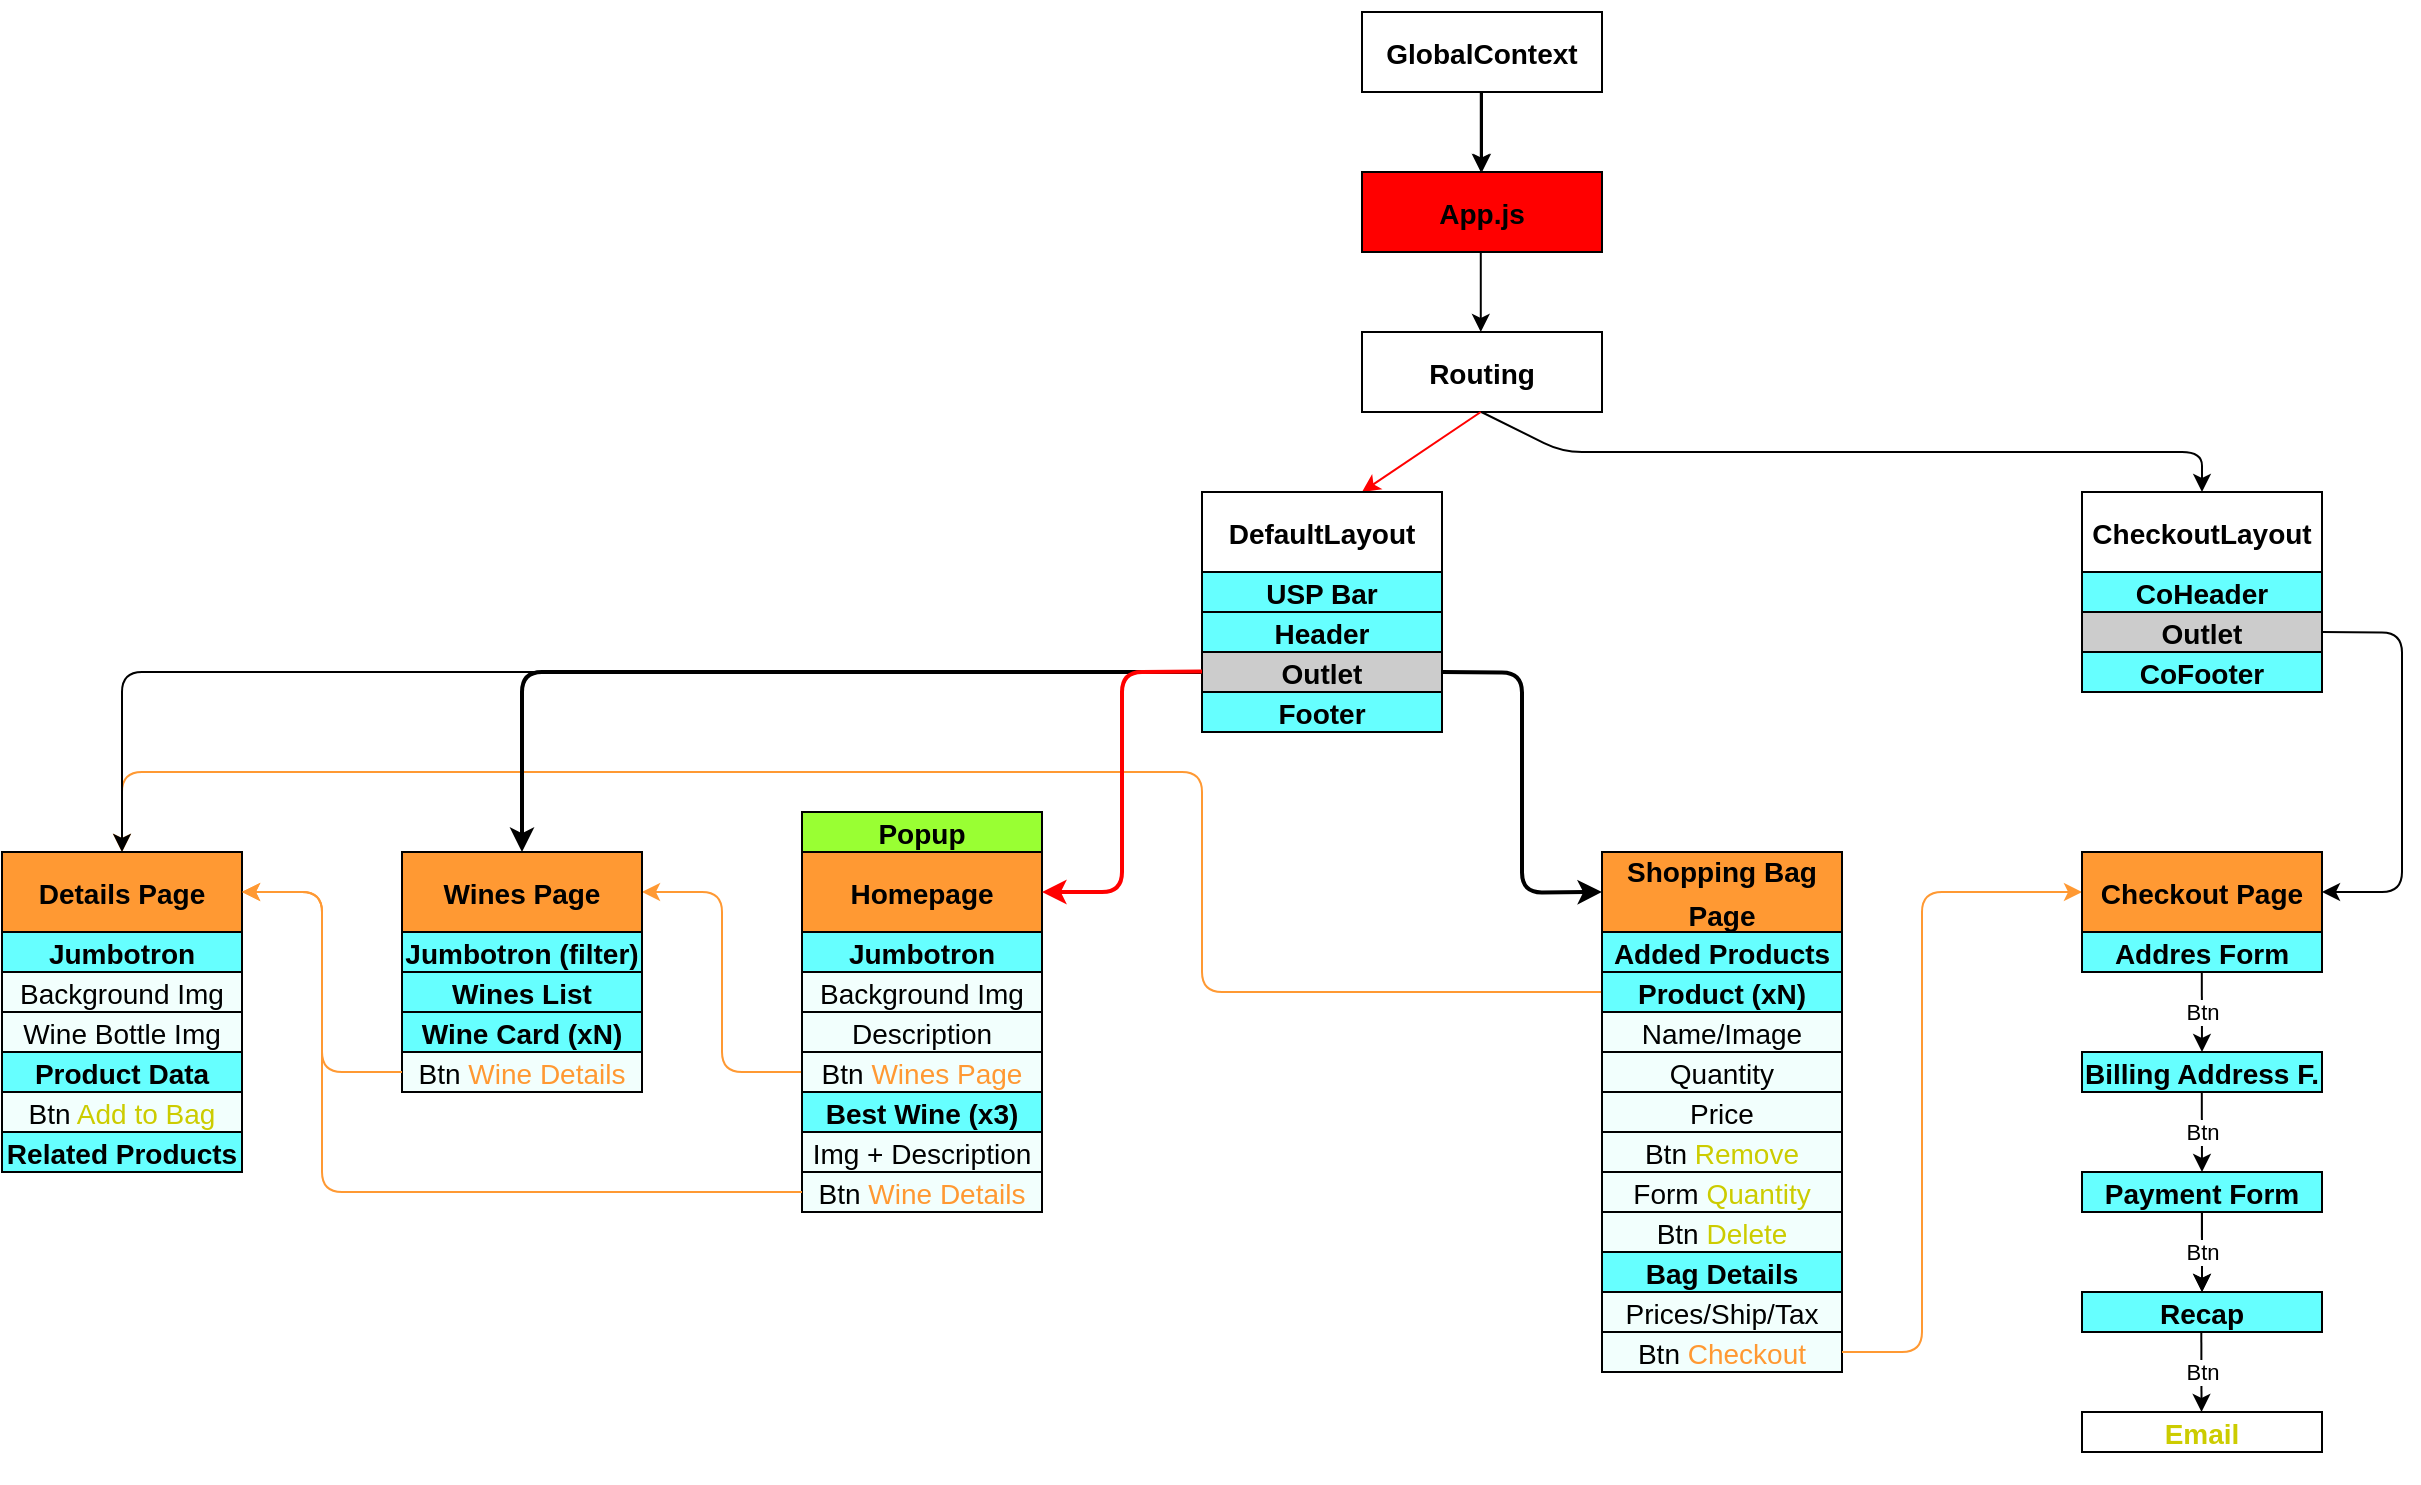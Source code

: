 <mxfile version="26.1.1">
  <diagram id="nwdSCzwuePk1PnvwoUQb" name="Page-1">
    <mxGraphModel dx="1221" dy="654" grid="1" gridSize="10" guides="1" tooltips="1" connect="1" arrows="1" fold="1" page="1" pageScale="1" pageWidth="827" pageHeight="1169" background="#FFFFFF" math="0" shadow="0">
      <root>
        <mxCell id="0" />
        <mxCell id="1" parent="0" />
        <mxCell id="2kkC-uDO4qgrPlb1AO49-221" style="edgeStyle=none;html=1;exitX=1;exitY=0;exitDx=0;exitDy=0;entryX=1;entryY=0.25;entryDx=0;entryDy=0;strokeColor=#000000;" parent="1" edge="1">
          <mxGeometry relative="1" as="geometry">
            <mxPoint x="1480" y="600" as="targetPoint" />
            <mxPoint x="1480" y="470" as="sourcePoint" />
            <Array as="points">
              <mxPoint x="1520" y="470.25" />
              <mxPoint x="1520" y="600" />
            </Array>
          </mxGeometry>
        </mxCell>
        <mxCell id="2kkC-uDO4qgrPlb1AO49-209" style="edgeStyle=none;html=1;fillColor=#FF9933;strokeColor=#FF9933;exitX=0;exitY=0.5;exitDx=0;exitDy=0;entryX=0.5;entryY=0;entryDx=0;entryDy=0;" parent="1" target="2kkC-uDO4qgrPlb1AO49-184" edge="1">
          <mxGeometry relative="1" as="geometry">
            <mxPoint x="360" y="540" as="targetPoint" />
            <mxPoint x="1120" y="650" as="sourcePoint" />
            <Array as="points">
              <mxPoint x="920" y="650" />
              <mxPoint x="920" y="540" />
              <mxPoint x="380" y="540" />
            </Array>
          </mxGeometry>
        </mxCell>
        <mxCell id="qb9317ztOWv1eg-Fw3YS-106" style="edgeStyle=none;html=1;exitX=0;exitY=0.5;exitDx=0;exitDy=0;entryX=0.5;entryY=0;entryDx=0;entryDy=0;strokeColor=#000000;" edge="1" parent="1">
          <mxGeometry relative="1" as="geometry">
            <mxPoint x="380" y="580" as="targetPoint" />
            <mxPoint x="720" y="490" as="sourcePoint" />
            <Array as="points">
              <mxPoint x="380" y="490" />
            </Array>
          </mxGeometry>
        </mxCell>
        <mxCell id="2kkC-uDO4qgrPlb1AO49-228" value="" style="edgeStyle=orthogonalEdgeStyle;rounded=0;orthogonalLoop=1;jettySize=auto;html=1;" parent="1" source="4" target="17cNY2cypdbhjjbuXBbz-177" edge="1">
          <mxGeometry relative="1" as="geometry" />
        </mxCell>
        <mxCell id="4" value="&lt;h2&gt;&lt;span style=&quot;font-size: 14px;&quot;&gt;GlobalContext&lt;/span&gt;&lt;/h2&gt;" style="rounded=0;whiteSpace=wrap;html=1;fillColor=#FFFFFF;strokeColor=#000000;" parent="1" vertex="1">
          <mxGeometry x="1000" y="160" width="120" height="40" as="geometry" />
        </mxCell>
        <mxCell id="46" style="edgeStyle=none;html=1;entryX=1;entryY=0.5;entryDx=0;entryDy=0;fillColor=#FF9933;strokeColor=#FF9933;" parent="1" target="2kkC-uDO4qgrPlb1AO49-179" edge="1">
          <mxGeometry relative="1" as="geometry">
            <mxPoint x="710" y="740" as="targetPoint" />
            <mxPoint x="720" y="690" as="sourcePoint" />
            <Array as="points">
              <mxPoint x="680" y="690" />
              <mxPoint x="680" y="600" />
            </Array>
          </mxGeometry>
        </mxCell>
        <mxCell id="17cNY2cypdbhjjbuXBbz-175" style="edgeStyle=none;html=1;" parent="1" edge="1">
          <mxGeometry relative="1" as="geometry">
            <mxPoint x="1059.39" y="240" as="targetPoint" />
            <mxPoint x="1059.39" y="200" as="sourcePoint" />
          </mxGeometry>
        </mxCell>
        <mxCell id="17cNY2cypdbhjjbuXBbz-177" value="&lt;h2&gt;&lt;span style=&quot;font-size: 14px;&quot;&gt;App.js&lt;/span&gt;&lt;/h2&gt;" style="rounded=0;whiteSpace=wrap;html=1;fillColor=#FF0000;strokeColor=#000000;" parent="1" vertex="1">
          <mxGeometry x="1000" y="240" width="120" height="40" as="geometry" />
        </mxCell>
        <mxCell id="17cNY2cypdbhjjbuXBbz-178" style="edgeStyle=none;html=1;" parent="1" edge="1">
          <mxGeometry relative="1" as="geometry">
            <mxPoint x="1059.39" y="320" as="targetPoint" />
            <mxPoint x="1059.39" y="280" as="sourcePoint" />
          </mxGeometry>
        </mxCell>
        <mxCell id="17cNY2cypdbhjjbuXBbz-179" value="&lt;h2&gt;&lt;span style=&quot;font-size: 14px;&quot;&gt;Routing&lt;/span&gt;&lt;/h2&gt;" style="rounded=0;whiteSpace=wrap;html=1;fillColor=#FFFFFF;strokeColor=#000000;" parent="1" vertex="1">
          <mxGeometry x="1000" y="320" width="120" height="40" as="geometry" />
        </mxCell>
        <mxCell id="17cNY2cypdbhjjbuXBbz-180" style="edgeStyle=none;html=1;strokeColor=#FF0000;" parent="1" edge="1">
          <mxGeometry relative="1" as="geometry">
            <mxPoint x="1000" y="400" as="targetPoint" />
            <mxPoint x="1059.39" y="360" as="sourcePoint" />
          </mxGeometry>
        </mxCell>
        <mxCell id="17cNY2cypdbhjjbuXBbz-182" style="edgeStyle=none;html=1;entryX=0.5;entryY=0;entryDx=0;entryDy=0;jumpStyle=none;" parent="1" target="2kkC-uDO4qgrPlb1AO49-212" edge="1">
          <mxGeometry relative="1" as="geometry">
            <mxPoint x="1320" y="400" as="targetPoint" />
            <mxPoint x="1059.7" y="360" as="sourcePoint" />
            <Array as="points">
              <mxPoint x="1100" y="380" />
              <mxPoint x="1420" y="380" />
            </Array>
          </mxGeometry>
        </mxCell>
        <mxCell id="17cNY2cypdbhjjbuXBbz-183" value="&lt;h2&gt;&lt;span style=&quot;font-size: 14px;&quot;&gt;DefaultLayout&lt;/span&gt;&lt;/h2&gt;" style="rounded=0;whiteSpace=wrap;html=1;fillColor=#FFFFFF;strokeColor=#000000;" parent="1" vertex="1">
          <mxGeometry x="920" y="400" width="120" height="40" as="geometry" />
        </mxCell>
        <mxCell id="17cNY2cypdbhjjbuXBbz-185" value="&lt;h2&gt;&lt;span style=&quot;font-size: 14px;&quot;&gt;USP Bar&lt;/span&gt;&lt;/h2&gt;" style="rounded=0;whiteSpace=wrap;html=1;fillColor=#66FFFF;strokeColor=#000000;" parent="1" vertex="1">
          <mxGeometry x="920" y="440" width="120" height="20" as="geometry" />
        </mxCell>
        <mxCell id="17cNY2cypdbhjjbuXBbz-186" value="&lt;h2&gt;&lt;span style=&quot;font-size: 14px;&quot;&gt;Header&lt;/span&gt;&lt;/h2&gt;" style="rounded=0;whiteSpace=wrap;html=1;fillColor=#66FFFF;strokeColor=#000000;" parent="1" vertex="1">
          <mxGeometry x="920" y="460" width="120" height="20" as="geometry" />
        </mxCell>
        <mxCell id="17cNY2cypdbhjjbuXBbz-187" value="&lt;h2&gt;&lt;span style=&quot;font-size: 14px;&quot;&gt;Outlet&lt;/span&gt;&lt;/h2&gt;" style="rounded=0;whiteSpace=wrap;html=1;fillColor=#CCCCCC;strokeColor=#000000;" parent="1" vertex="1">
          <mxGeometry x="920" y="480" width="120" height="20" as="geometry" />
        </mxCell>
        <mxCell id="17cNY2cypdbhjjbuXBbz-188" value="&lt;h2&gt;&lt;span style=&quot;font-size: 14px;&quot;&gt;Footer&lt;/span&gt;&lt;/h2&gt;" style="rounded=0;whiteSpace=wrap;html=1;fillColor=#66FFFF;strokeColor=#000000;" parent="1" vertex="1">
          <mxGeometry x="920" y="500" width="120" height="20" as="geometry" />
        </mxCell>
        <mxCell id="17cNY2cypdbhjjbuXBbz-190" value="&lt;h2&gt;&lt;span style=&quot;font-size: 14px;&quot;&gt;Homepage&lt;/span&gt;&lt;/h2&gt;" style="rounded=0;whiteSpace=wrap;html=1;fillColor=#FF9933;strokeColor=#000000;" parent="1" vertex="1">
          <mxGeometry x="720" y="580" width="120" height="40" as="geometry" />
        </mxCell>
        <mxCell id="17cNY2cypdbhjjbuXBbz-192" value="&lt;h2&gt;&lt;span style=&quot;font-size: 14px;&quot;&gt;Popup&lt;/span&gt;&lt;/h2&gt;" style="rounded=0;whiteSpace=wrap;html=1;fillColor=#99FF33;strokeColor=#000000;" parent="1" vertex="1">
          <mxGeometry x="720" y="560" width="120" height="20" as="geometry" />
        </mxCell>
        <mxCell id="17cNY2cypdbhjjbuXBbz-194" value="&lt;h2&gt;&lt;span style=&quot;font-size: 14px;&quot;&gt;Jumbotron&lt;/span&gt;&lt;/h2&gt;" style="rounded=0;whiteSpace=wrap;html=1;fillColor=#66FFFF;strokeColor=#000000;" parent="1" vertex="1">
          <mxGeometry x="720" y="620" width="120" height="20" as="geometry" />
        </mxCell>
        <mxCell id="AlbWoZTHrOoAmGMyRqAu-174" value="&lt;h2&gt;&lt;span style=&quot;font-size: 14px;&quot;&gt;&lt;span style=&quot;font-weight: normal;&quot;&gt;Background Img&lt;/span&gt;&lt;/span&gt;&lt;/h2&gt;" style="rounded=0;whiteSpace=wrap;html=1;fillColor=#F2FFFD;strokeColor=#000000;" parent="1" vertex="1">
          <mxGeometry x="720" y="640" width="120" height="20" as="geometry" />
        </mxCell>
        <mxCell id="AlbWoZTHrOoAmGMyRqAu-175" value="&lt;h2&gt;&lt;span style=&quot;font-size: 14px;&quot;&gt;&lt;span style=&quot;font-weight: normal;&quot;&gt;Description&lt;/span&gt;&lt;/span&gt;&lt;/h2&gt;" style="rounded=0;whiteSpace=wrap;html=1;fillColor=#F2FFFD;strokeColor=#000000;" parent="1" vertex="1">
          <mxGeometry x="720" y="660" width="120" height="20" as="geometry" />
        </mxCell>
        <mxCell id="AlbWoZTHrOoAmGMyRqAu-176" value="&lt;h2&gt;&lt;span style=&quot;font-size: 14px;&quot;&gt;&lt;span style=&quot;font-weight: normal;&quot;&gt;Btn &lt;/span&gt;&lt;font style=&quot;color: rgb(255, 153, 51);&quot;&gt;&lt;span style=&quot;font-weight: normal;&quot;&gt;Wines Page&lt;/span&gt;&lt;/font&gt;&lt;/span&gt;&lt;/h2&gt;" style="rounded=0;whiteSpace=wrap;html=1;fillColor=#F2FFFD;strokeColor=#000000;" parent="1" vertex="1">
          <mxGeometry x="720" y="680" width="120" height="20" as="geometry" />
        </mxCell>
        <mxCell id="AlbWoZTHrOoAmGMyRqAu-177" value="&lt;h2&gt;&lt;span style=&quot;font-size: 14px;&quot;&gt;Best Wine (x3)&lt;/span&gt;&lt;/h2&gt;" style="rounded=0;whiteSpace=wrap;html=1;fillColor=#66FFFF;strokeColor=#000000;" parent="1" vertex="1">
          <mxGeometry x="720" y="700" width="120" height="20" as="geometry" />
        </mxCell>
        <mxCell id="AlbWoZTHrOoAmGMyRqAu-178" value="&lt;h2&gt;&lt;span style=&quot;font-size: 14px;&quot;&gt;&lt;span style=&quot;font-weight: normal;&quot;&gt;Img + Description&lt;/span&gt;&lt;/span&gt;&lt;/h2&gt;" style="rounded=0;whiteSpace=wrap;html=1;fillColor=#F2FFFD;strokeColor=#000000;" parent="1" vertex="1">
          <mxGeometry x="720" y="720" width="120" height="20" as="geometry" />
        </mxCell>
        <mxCell id="2kkC-uDO4qgrPlb1AO49-174" value="&lt;h2&gt;&lt;span style=&quot;font-size: 14px;&quot;&gt;&lt;span style=&quot;font-weight: normal;&quot;&gt;Btn &lt;/span&gt;&lt;font style=&quot;color: rgb(255, 153, 51);&quot;&gt;&lt;span style=&quot;font-weight: normal;&quot;&gt;Wine Details&lt;/span&gt;&lt;/font&gt;&lt;/span&gt;&lt;/h2&gt;" style="rounded=0;whiteSpace=wrap;html=1;fillColor=#F2FFFD;strokeColor=#000000;" parent="1" vertex="1">
          <mxGeometry x="720" y="740" width="120" height="20" as="geometry" />
        </mxCell>
        <mxCell id="2kkC-uDO4qgrPlb1AO49-177" style="edgeStyle=none;html=1;exitX=0;exitY=0.5;exitDx=0;exitDy=0;entryX=0.5;entryY=0;entryDx=0;entryDy=0;strokeWidth=2;" parent="1" source="17cNY2cypdbhjjbuXBbz-187" target="2kkC-uDO4qgrPlb1AO49-179" edge="1">
          <mxGeometry relative="1" as="geometry">
            <mxPoint x="400" y="490" as="targetPoint" />
            <mxPoint x="860" y="414.88" as="sourcePoint" />
            <Array as="points">
              <mxPoint x="580" y="490" />
            </Array>
          </mxGeometry>
        </mxCell>
        <mxCell id="2kkC-uDO4qgrPlb1AO49-179" value="&lt;h2&gt;&lt;span style=&quot;font-size: 14px;&quot;&gt;Wines Page&lt;/span&gt;&lt;/h2&gt;" style="rounded=0;whiteSpace=wrap;html=1;fillColor=#FF9933;strokeColor=#000000;" parent="1" vertex="1">
          <mxGeometry x="520" y="580" width="120" height="40" as="geometry" />
        </mxCell>
        <mxCell id="2kkC-uDO4qgrPlb1AO49-180" value="&lt;h2&gt;&lt;span style=&quot;font-size: 14px;&quot;&gt;Jumbotron (filter)&lt;/span&gt;&lt;/h2&gt;" style="rounded=0;whiteSpace=wrap;html=1;fillColor=#66FFFF;strokeColor=#000000;" parent="1" vertex="1">
          <mxGeometry x="520" y="620" width="120" height="20" as="geometry" />
        </mxCell>
        <mxCell id="2kkC-uDO4qgrPlb1AO49-181" value="&lt;h2&gt;&lt;span style=&quot;font-size: 14px;&quot;&gt;Wines List&lt;/span&gt;&lt;/h2&gt;" style="rounded=0;whiteSpace=wrap;html=1;fillColor=#66FFFF;strokeColor=#000000;" parent="1" vertex="1">
          <mxGeometry x="520" y="640" width="120" height="20" as="geometry" />
        </mxCell>
        <mxCell id="2kkC-uDO4qgrPlb1AO49-182" value="&lt;h2&gt;&lt;span style=&quot;font-size: 14px;&quot;&gt;Wine Card (xN)&lt;/span&gt;&lt;/h2&gt;" style="rounded=0;whiteSpace=wrap;html=1;fillColor=#66FFFF;strokeColor=#000000;" parent="1" vertex="1">
          <mxGeometry x="520" y="660" width="120" height="20" as="geometry" />
        </mxCell>
        <mxCell id="2kkC-uDO4qgrPlb1AO49-183" value="&lt;h2&gt;&lt;span style=&quot;font-size: 14px;&quot;&gt;&lt;span style=&quot;font-weight: normal;&quot;&gt;Btn &lt;/span&gt;&lt;font style=&quot;color: rgb(255, 153, 51);&quot;&gt;&lt;span style=&quot;font-weight: normal;&quot;&gt;Wine Details&lt;/span&gt;&lt;/font&gt;&lt;/span&gt;&lt;/h2&gt;" style="rounded=0;whiteSpace=wrap;html=1;fillColor=#F2FFFD;strokeColor=#000000;" parent="1" vertex="1">
          <mxGeometry x="520" y="680" width="120" height="20" as="geometry" />
        </mxCell>
        <mxCell id="2kkC-uDO4qgrPlb1AO49-184" value="&lt;h2&gt;&lt;span style=&quot;font-size: 14px;&quot;&gt;Details Page&lt;/span&gt;&lt;/h2&gt;" style="rounded=0;whiteSpace=wrap;html=1;fillColor=#FF9933;strokeColor=#000000;" parent="1" vertex="1">
          <mxGeometry x="320" y="580" width="120" height="40" as="geometry" />
        </mxCell>
        <mxCell id="2kkC-uDO4qgrPlb1AO49-185" style="edgeStyle=none;html=1;entryX=1;entryY=0.5;entryDx=0;entryDy=0;fillColor=#FF9933;strokeColor=#FF9933;" parent="1" edge="1">
          <mxGeometry relative="1" as="geometry">
            <mxPoint x="440" y="600" as="targetPoint" />
            <mxPoint x="520" y="690" as="sourcePoint" />
            <Array as="points">
              <mxPoint x="480" y="690" />
              <mxPoint x="480" y="600" />
            </Array>
          </mxGeometry>
        </mxCell>
        <mxCell id="2kkC-uDO4qgrPlb1AO49-186" style="edgeStyle=none;html=1;entryX=1;entryY=0.5;entryDx=0;entryDy=0;fillColor=#FF9933;strokeColor=#FF9933;exitX=0;exitY=0.5;exitDx=0;exitDy=0;" parent="1" source="2kkC-uDO4qgrPlb1AO49-174" edge="1">
          <mxGeometry relative="1" as="geometry">
            <mxPoint x="440" y="600" as="targetPoint" />
            <mxPoint x="710" y="750" as="sourcePoint" />
            <Array as="points">
              <mxPoint x="480" y="750" />
              <mxPoint x="480" y="600" />
            </Array>
          </mxGeometry>
        </mxCell>
        <mxCell id="2kkC-uDO4qgrPlb1AO49-187" value="&lt;h2&gt;&lt;span style=&quot;font-size: 14px;&quot;&gt;Jumbotron&lt;/span&gt;&lt;/h2&gt;" style="rounded=0;whiteSpace=wrap;html=1;fillColor=#66FFFF;strokeColor=#000000;" parent="1" vertex="1">
          <mxGeometry x="320" y="620" width="120" height="20" as="geometry" />
        </mxCell>
        <mxCell id="2kkC-uDO4qgrPlb1AO49-188" value="&lt;h2&gt;&lt;span style=&quot;font-size: 14px;&quot;&gt;&lt;span style=&quot;font-weight: normal;&quot;&gt;Background Img&lt;/span&gt;&lt;/span&gt;&lt;/h2&gt;" style="rounded=0;whiteSpace=wrap;html=1;fillColor=#F2FFFD;strokeColor=#000000;" parent="1" vertex="1">
          <mxGeometry x="320" y="640" width="120" height="20" as="geometry" />
        </mxCell>
        <mxCell id="2kkC-uDO4qgrPlb1AO49-189" value="&lt;h2&gt;&lt;span style=&quot;font-size: 14px;&quot;&gt;&lt;span style=&quot;font-weight: normal;&quot;&gt;Wine Bottle Img&lt;/span&gt;&lt;/span&gt;&lt;/h2&gt;" style="rounded=0;whiteSpace=wrap;html=1;fillColor=#F2FFFD;strokeColor=#000000;" parent="1" vertex="1">
          <mxGeometry x="320" y="660" width="120" height="20" as="geometry" />
        </mxCell>
        <mxCell id="2kkC-uDO4qgrPlb1AO49-191" value="&lt;h2&gt;&lt;span style=&quot;font-size: 14px;&quot;&gt;Product Data&lt;/span&gt;&lt;/h2&gt;" style="rounded=0;whiteSpace=wrap;html=1;fillColor=#66FFFF;strokeColor=#000000;" parent="1" vertex="1">
          <mxGeometry x="320" y="680" width="120" height="20" as="geometry" />
        </mxCell>
        <mxCell id="2kkC-uDO4qgrPlb1AO49-192" value="&lt;h2&gt;&lt;span style=&quot;font-size: 14px;&quot;&gt;&lt;span style=&quot;font-weight: normal;&quot;&gt;Btn &lt;/span&gt;&lt;font style=&quot;color: rgb(204, 204, 0);&quot;&gt;&lt;span style=&quot;font-weight: normal;&quot;&gt;Add to Bag&lt;/span&gt;&lt;/font&gt;&lt;/span&gt;&lt;/h2&gt;" style="rounded=0;whiteSpace=wrap;html=1;fillColor=#F2FFFD;strokeColor=#000000;" parent="1" vertex="1">
          <mxGeometry x="320" y="700" width="120" height="20" as="geometry" />
        </mxCell>
        <mxCell id="2kkC-uDO4qgrPlb1AO49-194" value="&lt;h2&gt;&lt;span style=&quot;font-size: 14px;&quot;&gt;Related Products&lt;/span&gt;&lt;/h2&gt;" style="rounded=0;whiteSpace=wrap;html=1;fillColor=#66FFFF;strokeColor=#000000;" parent="1" vertex="1">
          <mxGeometry x="320" y="720" width="120" height="20" as="geometry" />
        </mxCell>
        <mxCell id="2kkC-uDO4qgrPlb1AO49-196" style="edgeStyle=none;html=1;exitX=1;exitY=0.5;exitDx=0;exitDy=0;strokeWidth=2;" parent="1" source="17cNY2cypdbhjjbuXBbz-187" edge="1">
          <mxGeometry relative="1" as="geometry">
            <mxPoint x="1120" y="600" as="targetPoint" />
            <mxPoint x="1120" y="490" as="sourcePoint" />
            <Array as="points">
              <mxPoint x="1080" y="490.25" />
              <mxPoint x="1080" y="600.25" />
            </Array>
          </mxGeometry>
        </mxCell>
        <mxCell id="2kkC-uDO4qgrPlb1AO49-197" value="&lt;h2&gt;&lt;span style=&quot;font-size: 14px;&quot;&gt;Shopping Bag Page&lt;/span&gt;&lt;/h2&gt;" style="rounded=0;whiteSpace=wrap;html=1;fillColor=#FF9933;strokeColor=#000000;" parent="1" vertex="1">
          <mxGeometry x="1120" y="580" width="120" height="40" as="geometry" />
        </mxCell>
        <mxCell id="2kkC-uDO4qgrPlb1AO49-198" value="&lt;h2&gt;&lt;span style=&quot;font-size: 14px;&quot;&gt;Added Products&lt;/span&gt;&lt;/h2&gt;" style="rounded=0;whiteSpace=wrap;html=1;fillColor=#66FFFF;strokeColor=#000000;" parent="1" vertex="1">
          <mxGeometry x="1120" y="620" width="120" height="20" as="geometry" />
        </mxCell>
        <mxCell id="2kkC-uDO4qgrPlb1AO49-200" value="&lt;h2&gt;&lt;span style=&quot;font-size: 14px;&quot;&gt;Product (xN)&lt;/span&gt;&lt;/h2&gt;" style="rounded=0;whiteSpace=wrap;html=1;fillColor=#66FFFF;strokeColor=#000000;" parent="1" vertex="1">
          <mxGeometry x="1120" y="640" width="120" height="20" as="geometry" />
        </mxCell>
        <mxCell id="2kkC-uDO4qgrPlb1AO49-203" value="&lt;h2&gt;&lt;span style=&quot;font-size: 14px;&quot;&gt;&lt;span style=&quot;font-weight: normal;&quot;&gt;Name/Image&lt;/span&gt;&lt;/span&gt;&lt;/h2&gt;" style="rounded=0;whiteSpace=wrap;html=1;fillColor=#F2FFFD;strokeColor=#000000;" parent="1" vertex="1">
          <mxGeometry x="1120" y="660" width="120" height="20" as="geometry" />
        </mxCell>
        <mxCell id="2kkC-uDO4qgrPlb1AO49-204" value="&lt;h2&gt;&lt;span style=&quot;font-size: 14px;&quot;&gt;&lt;span style=&quot;font-weight: normal;&quot;&gt;Quantity&lt;/span&gt;&lt;/span&gt;&lt;/h2&gt;" style="rounded=0;whiteSpace=wrap;html=1;fillColor=#F2FFFD;strokeColor=#000000;" parent="1" vertex="1">
          <mxGeometry x="1120" y="680" width="120" height="20" as="geometry" />
        </mxCell>
        <mxCell id="2kkC-uDO4qgrPlb1AO49-205" value="&lt;h2&gt;&lt;span style=&quot;font-size: 14px;&quot;&gt;&lt;span style=&quot;font-weight: normal;&quot;&gt;Price&lt;/span&gt;&lt;/span&gt;&lt;/h2&gt;" style="rounded=0;whiteSpace=wrap;html=1;fillColor=#F2FFFD;strokeColor=#000000;" parent="1" vertex="1">
          <mxGeometry x="1120" y="700" width="120" height="20" as="geometry" />
        </mxCell>
        <mxCell id="2kkC-uDO4qgrPlb1AO49-206" value="&lt;h2&gt;&lt;span style=&quot;font-size: 14px;&quot;&gt;&lt;span style=&quot;font-weight: normal;&quot;&gt;Btn &lt;/span&gt;&lt;font color=&quot;#cccc00&quot;&gt;&lt;span style=&quot;font-weight: normal;&quot;&gt;Remove&lt;/span&gt;&lt;/font&gt;&lt;/span&gt;&lt;/h2&gt;" style="rounded=0;whiteSpace=wrap;html=1;fillColor=#F2FFFD;strokeColor=#000000;" parent="1" vertex="1">
          <mxGeometry x="1120" y="720" width="120" height="20" as="geometry" />
        </mxCell>
        <mxCell id="2kkC-uDO4qgrPlb1AO49-207" value="&lt;h2&gt;&lt;span style=&quot;font-size: 14px;&quot;&gt;&lt;span style=&quot;font-weight: normal;&quot;&gt;Form&amp;nbsp;&lt;/span&gt;&lt;font color=&quot;#cccc00&quot;&gt;&lt;span style=&quot;font-weight: normal;&quot;&gt;Quantity&lt;/span&gt;&lt;/font&gt;&lt;/span&gt;&lt;/h2&gt;" style="rounded=0;whiteSpace=wrap;html=1;fillColor=#F2FFFD;strokeColor=#000000;" parent="1" vertex="1">
          <mxGeometry x="1120" y="740" width="120" height="20" as="geometry" />
        </mxCell>
        <mxCell id="2kkC-uDO4qgrPlb1AO49-208" value="&lt;h2&gt;&lt;span style=&quot;font-size: 14px;&quot;&gt;&lt;span style=&quot;font-weight: normal;&quot;&gt;Btn &lt;/span&gt;&lt;font color=&quot;#cccc00&quot;&gt;&lt;span style=&quot;font-weight: normal;&quot;&gt;Delete&lt;/span&gt;&lt;/font&gt;&lt;/span&gt;&lt;/h2&gt;" style="rounded=0;whiteSpace=wrap;html=1;fillColor=#F2FFFD;strokeColor=#000000;" parent="1" vertex="1">
          <mxGeometry x="1120" y="760" width="120" height="20" as="geometry" />
        </mxCell>
        <mxCell id="2kkC-uDO4qgrPlb1AO49-210" value="&lt;h2&gt;&lt;span style=&quot;font-size: 14px;&quot;&gt;&lt;span style=&quot;font-weight: normal;&quot;&gt;Btn &lt;/span&gt;&lt;font color=&quot;#ff9933&quot;&gt;&lt;span style=&quot;font-weight: normal;&quot;&gt;Checkout&lt;/span&gt;&lt;/font&gt;&lt;/span&gt;&lt;/h2&gt;" style="rounded=0;whiteSpace=wrap;html=1;fillColor=#F2FFFD;strokeColor=#000000;" parent="1" vertex="1">
          <mxGeometry x="1120" y="820" width="120" height="20" as="geometry" />
        </mxCell>
        <mxCell id="2kkC-uDO4qgrPlb1AO49-211" style="edgeStyle=none;html=1;fillColor=#FF9933;strokeColor=#FF9933;exitX=1;exitY=0.5;exitDx=0;exitDy=0;entryX=0;entryY=0.5;entryDx=0;entryDy=0;" parent="1" source="2kkC-uDO4qgrPlb1AO49-210" target="2kkC-uDO4qgrPlb1AO49-223" edge="1">
          <mxGeometry relative="1" as="geometry">
            <mxPoint x="1350" y="600" as="targetPoint" />
            <mxPoint x="1410" y="700" as="sourcePoint" />
            <Array as="points">
              <mxPoint x="1280" y="830" />
              <mxPoint x="1280" y="600" />
            </Array>
          </mxGeometry>
        </mxCell>
        <mxCell id="2kkC-uDO4qgrPlb1AO49-212" value="&lt;h2&gt;&lt;span style=&quot;font-size: 14px;&quot;&gt;CheckoutLayout&lt;/span&gt;&lt;/h2&gt;" style="rounded=0;whiteSpace=wrap;html=1;fillColor=#FFFFFF;strokeColor=#000000;" parent="1" vertex="1">
          <mxGeometry x="1360" y="400" width="120" height="40" as="geometry" />
        </mxCell>
        <mxCell id="2kkC-uDO4qgrPlb1AO49-213" value="&lt;h2&gt;&lt;span style=&quot;font-size: 14px;&quot;&gt;CoHeader&lt;/span&gt;&lt;/h2&gt;" style="rounded=0;whiteSpace=wrap;html=1;fillColor=#66FFFF;strokeColor=#000000;" parent="1" vertex="1">
          <mxGeometry x="1360" y="440" width="120" height="20" as="geometry" />
        </mxCell>
        <mxCell id="2kkC-uDO4qgrPlb1AO49-215" value="&lt;h2&gt;&lt;span style=&quot;font-size: 14px;&quot;&gt;Outlet&lt;/span&gt;&lt;/h2&gt;" style="rounded=0;whiteSpace=wrap;html=1;fillColor=#CCCCCC;strokeColor=#000000;" parent="1" vertex="1">
          <mxGeometry x="1360" y="460" width="120" height="20" as="geometry" />
        </mxCell>
        <mxCell id="2kkC-uDO4qgrPlb1AO49-216" value="&lt;h2&gt;&lt;span style=&quot;font-size: 14px;&quot;&gt;CoFooter&lt;/span&gt;&lt;/h2&gt;" style="rounded=0;whiteSpace=wrap;html=1;fillColor=#66FFFF;strokeColor=#000000;" parent="1" vertex="1">
          <mxGeometry x="1360" y="480" width="120" height="20" as="geometry" />
        </mxCell>
        <mxCell id="2kkC-uDO4qgrPlb1AO49-217" value="&lt;h2&gt;&lt;span style=&quot;font-size: 14px;&quot;&gt;Bag Details&lt;/span&gt;&lt;/h2&gt;" style="rounded=0;whiteSpace=wrap;html=1;fillColor=#66FFFF;strokeColor=#000000;" parent="1" vertex="1">
          <mxGeometry x="1120" y="780" width="120" height="20" as="geometry" />
        </mxCell>
        <mxCell id="2kkC-uDO4qgrPlb1AO49-218" value="&lt;h2&gt;&lt;span style=&quot;font-size: 14px;&quot;&gt;&lt;span style=&quot;font-weight: normal;&quot;&gt;Prices/Ship/Tax&lt;/span&gt;&lt;/span&gt;&lt;/h2&gt;" style="rounded=0;whiteSpace=wrap;html=1;fillColor=#F2FFFD;strokeColor=#000000;" parent="1" vertex="1">
          <mxGeometry x="1120" y="800" width="120" height="20" as="geometry" />
        </mxCell>
        <mxCell id="2kkC-uDO4qgrPlb1AO49-223" value="&lt;h2&gt;&lt;span style=&quot;font-size: 14px;&quot;&gt;Checkout Page&lt;/span&gt;&lt;/h2&gt;" style="rounded=0;whiteSpace=wrap;html=1;fillColor=#FF9933;strokeColor=#000000;" parent="1" vertex="1">
          <mxGeometry x="1360" y="580" width="120" height="40" as="geometry" />
        </mxCell>
        <mxCell id="2kkC-uDO4qgrPlb1AO49-224" value="&lt;h2&gt;&lt;span style=&quot;font-size: 14px;&quot;&gt;Addres Form&lt;/span&gt;&lt;/h2&gt;" style="rounded=0;whiteSpace=wrap;html=1;fillColor=#66FFFF;strokeColor=#000000;" parent="1" vertex="1">
          <mxGeometry x="1360" y="620" width="120" height="20" as="geometry" />
        </mxCell>
        <mxCell id="2kkC-uDO4qgrPlb1AO49-225" value="&lt;h2&gt;&lt;span style=&quot;font-size: 14px;&quot;&gt;Billing Address F.&lt;/span&gt;&lt;/h2&gt;" style="rounded=0;whiteSpace=wrap;html=1;fillColor=#66FFFF;strokeColor=#000000;" parent="1" vertex="1">
          <mxGeometry x="1360" y="680" width="120" height="20" as="geometry" />
        </mxCell>
        <mxCell id="2kkC-uDO4qgrPlb1AO49-241" value="" style="edgeStyle=orthogonalEdgeStyle;rounded=0;orthogonalLoop=1;jettySize=auto;html=1;" parent="1" source="2kkC-uDO4qgrPlb1AO49-226" target="2kkC-uDO4qgrPlb1AO49-240" edge="1">
          <mxGeometry relative="1" as="geometry" />
        </mxCell>
        <mxCell id="2kkC-uDO4qgrPlb1AO49-226" value="&lt;h2&gt;&lt;span style=&quot;font-size: 14px;&quot;&gt;Payment Form&lt;/span&gt;&lt;/h2&gt;" style="rounded=0;whiteSpace=wrap;html=1;fillColor=#66FFFF;strokeColor=#000000;" parent="1" vertex="1">
          <mxGeometry x="1360" y="740" width="120" height="20" as="geometry" />
        </mxCell>
        <mxCell id="2kkC-uDO4qgrPlb1AO49-234" value="" style="endArrow=classic;html=1;rounded=0;entryX=0.5;entryY=0;entryDx=0;entryDy=0;" parent="1" target="2kkC-uDO4qgrPlb1AO49-225" edge="1">
          <mxGeometry relative="1" as="geometry">
            <mxPoint x="1419.89" y="640" as="sourcePoint" />
            <mxPoint x="1419.89" y="670" as="targetPoint" />
          </mxGeometry>
        </mxCell>
        <mxCell id="2kkC-uDO4qgrPlb1AO49-235" value="Btn" style="edgeLabel;resizable=0;html=1;;align=center;verticalAlign=middle;" parent="2kkC-uDO4qgrPlb1AO49-234" connectable="0" vertex="1">
          <mxGeometry relative="1" as="geometry" />
        </mxCell>
        <mxCell id="2kkC-uDO4qgrPlb1AO49-236" value="" style="endArrow=classic;html=1;rounded=0;entryX=0.5;entryY=0;entryDx=0;entryDy=0;" parent="1" target="2kkC-uDO4qgrPlb1AO49-226" edge="1">
          <mxGeometry relative="1" as="geometry">
            <mxPoint x="1419.89" y="700" as="sourcePoint" />
            <mxPoint x="1419.89" y="730" as="targetPoint" />
          </mxGeometry>
        </mxCell>
        <mxCell id="2kkC-uDO4qgrPlb1AO49-237" value="Btn" style="edgeLabel;resizable=0;html=1;;align=center;verticalAlign=middle;" parent="2kkC-uDO4qgrPlb1AO49-236" connectable="0" vertex="1">
          <mxGeometry relative="1" as="geometry" />
        </mxCell>
        <mxCell id="2kkC-uDO4qgrPlb1AO49-238" value="" style="endArrow=classic;html=1;rounded=0;entryX=0.5;entryY=0;entryDx=0;entryDy=0;" parent="1" edge="1">
          <mxGeometry relative="1" as="geometry">
            <mxPoint x="1419.92" y="760" as="sourcePoint" />
            <mxPoint x="1420.03" y="800" as="targetPoint" />
          </mxGeometry>
        </mxCell>
        <mxCell id="2kkC-uDO4qgrPlb1AO49-239" value="Btn" style="edgeLabel;resizable=0;html=1;;align=center;verticalAlign=middle;" parent="2kkC-uDO4qgrPlb1AO49-238" connectable="0" vertex="1">
          <mxGeometry relative="1" as="geometry" />
        </mxCell>
        <mxCell id="2kkC-uDO4qgrPlb1AO49-240" value="&lt;h2&gt;&lt;span style=&quot;font-size: 14px;&quot;&gt;Recap&lt;/span&gt;&lt;/h2&gt;" style="rounded=0;whiteSpace=wrap;html=1;fillColor=#66FFFF;strokeColor=#000000;" parent="1" vertex="1">
          <mxGeometry x="1360" y="800" width="120" height="20" as="geometry" />
        </mxCell>
        <mxCell id="2kkC-uDO4qgrPlb1AO49-242" value="" style="endArrow=classic;html=1;rounded=0;entryX=0.5;entryY=0;entryDx=0;entryDy=0;" parent="1" edge="1">
          <mxGeometry relative="1" as="geometry">
            <mxPoint x="1419.66" y="820" as="sourcePoint" />
            <mxPoint x="1419.77" y="860" as="targetPoint" />
          </mxGeometry>
        </mxCell>
        <mxCell id="2kkC-uDO4qgrPlb1AO49-243" value="Btn" style="edgeLabel;resizable=0;html=1;;align=center;verticalAlign=middle;" parent="2kkC-uDO4qgrPlb1AO49-242" connectable="0" vertex="1">
          <mxGeometry relative="1" as="geometry" />
        </mxCell>
        <mxCell id="2kkC-uDO4qgrPlb1AO49-244" value="&lt;h2&gt;&lt;span style=&quot;font-size: 14px;&quot;&gt;&lt;font style=&quot;color: rgb(204, 204, 0);&quot;&gt;Email&lt;/font&gt;&lt;/span&gt;&lt;/h2&gt;" style="rounded=0;whiteSpace=wrap;html=1;fillColor=#FFFFFF;strokeColor=#000000;" parent="1" vertex="1">
          <mxGeometry x="1360" y="860" width="120" height="20" as="geometry" />
        </mxCell>
        <mxCell id="17cNY2cypdbhjjbuXBbz-189" style="edgeStyle=none;html=1;entryX=1;entryY=0.5;entryDx=0;entryDy=0;strokeColor=#FF0000;strokeWidth=2;" parent="1" target="17cNY2cypdbhjjbuXBbz-190" edge="1">
          <mxGeometry relative="1" as="geometry">
            <mxPoint x="680" y="650" as="targetPoint" />
            <mxPoint x="920" y="489.75" as="sourcePoint" />
            <Array as="points">
              <mxPoint x="880" y="490" />
              <mxPoint x="880" y="600" />
            </Array>
          </mxGeometry>
        </mxCell>
      </root>
    </mxGraphModel>
  </diagram>
</mxfile>
